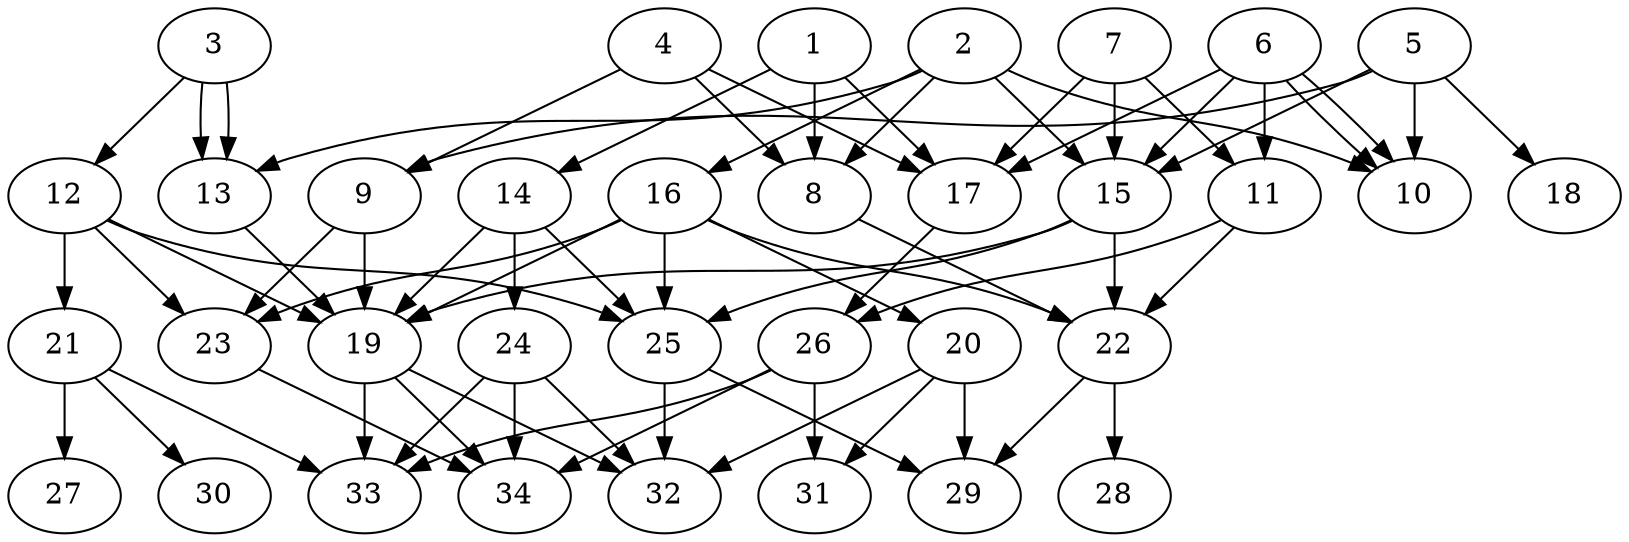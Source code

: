 // DAG (tier=2-normal, mode=compute, n=34, ccr=0.356, fat=0.656, density=0.555, regular=0.584, jump=0.169, mindata=524288, maxdata=8388608)
// DAG automatically generated by daggen at Sun Aug 24 16:33:33 2025
// /home/ermia/Project/Environments/daggen/bin/daggen --dot --ccr 0.356 --fat 0.656 --regular 0.584 --density 0.555 --jump 0.169 --mindata 524288 --maxdata 8388608 -n 34 
digraph G {
  1 [size="8000860822216400", alpha="0.10", expect_size="4000430411108200"]
  1 -> 8 [size ="4228697292800"]
  1 -> 14 [size ="4228697292800"]
  1 -> 17 [size ="4228697292800"]
  2 [size="846805835043142784", alpha="0.06", expect_size="423402917521571392"]
  2 -> 8 [size ="301687973609472"]
  2 -> 10 [size ="301687973609472"]
  2 -> 13 [size ="301687973609472"]
  2 -> 15 [size ="301687973609472"]
  2 -> 16 [size ="301687973609472"]
  3 [size="31304676911251212", alpha="0.00", expect_size="15652338455625606"]
  3 -> 12 [size ="545630506188800"]
  3 -> 13 [size ="545630506188800"]
  3 -> 13 [size ="545630506188800"]
  4 [size="137536594620242800", alpha="0.19", expect_size="68768297310121400"]
  4 -> 8 [size ="90909559488512"]
  4 -> 9 [size ="90909559488512"]
  4 -> 17 [size ="90909559488512"]
  5 [size="361703859751367999488", alpha="0.16", expect_size="180851929875683999744"]
  5 -> 9 [size ="406124088000512"]
  5 -> 10 [size ="406124088000512"]
  5 -> 15 [size ="406124088000512"]
  5 -> 18 [size ="406124088000512"]
  6 [size="2457990257216690", alpha="0.07", expect_size="1228995128608345"]
  6 -> 10 [size ="101239392043008"]
  6 -> 10 [size ="101239392043008"]
  6 -> 11 [size ="101239392043008"]
  6 -> 15 [size ="101239392043008"]
  6 -> 17 [size ="101239392043008"]
  7 [size="11052161444559600", alpha="0.15", expect_size="5526080722279800"]
  7 -> 11 [size ="174429359308800"]
  7 -> 15 [size ="174429359308800"]
  7 -> 17 [size ="174429359308800"]
  8 [size="861072898629431168", alpha="0.15", expect_size="430536449314715584"]
  8 -> 22 [size ="307044024320000"]
  9 [size="7784521774437240", alpha="0.08", expect_size="3892260887218620"]
  9 -> 19 [size ="284435291308032"]
  9 -> 23 [size ="284435291308032"]
  10 [size="3841077837343997", alpha="0.06", expect_size="1920538918671998"]
  11 [size="213864357451268096000", alpha="0.01", expect_size="106932178725634048000"]
  11 -> 22 [size ="286098509004800"]
  11 -> 26 [size ="286098509004800"]
  12 [size="894726481250056", alpha="0.19", expect_size="447363240625028"]
  12 -> 19 [size ="17783312089088"]
  12 -> 21 [size ="17783312089088"]
  12 -> 23 [size ="17783312089088"]
  12 -> 25 [size ="17783312089088"]
  13 [size="8941895593029942", alpha="0.03", expect_size="4470947796514971"]
  13 -> 19 [size ="344349413998592"]
  14 [size="143092999032405824", alpha="0.03", expect_size="71546499516202912"]
  14 -> 19 [size ="227526429376512"]
  14 -> 24 [size ="227526429376512"]
  14 -> 25 [size ="227526429376512"]
  15 [size="2132581821953605632", alpha="0.16", expect_size="1066290910976802816"]
  15 -> 19 [size ="13254411681792"]
  15 -> 22 [size ="13254411681792"]
  15 -> 25 [size ="13254411681792"]
  16 [size="4607442944000000000", alpha="0.17", expect_size="2303721472000000000"]
  16 -> 19 [size ="22151168000000"]
  16 -> 20 [size ="22151168000000"]
  16 -> 22 [size ="22151168000000"]
  16 -> 23 [size ="22151168000000"]
  16 -> 25 [size ="22151168000000"]
  17 [size="436518637465489113088", alpha="0.04", expect_size="218259318732744556544"]
  17 -> 26 [size ="460353922138112"]
  18 [size="159222908151050272768", alpha="0.06", expect_size="79611454075525136384"]
  19 [size="12387203525783674", alpha="0.15", expect_size="6193601762891837"]
  19 -> 32 [size ="228401025646592"]
  19 -> 33 [size ="228401025646592"]
  19 -> 34 [size ="228401025646592"]
  20 [size="6204835219488906", alpha="0.07", expect_size="3102417609744453"]
  20 -> 29 [size ="207623290880000"]
  20 -> 31 [size ="207623290880000"]
  20 -> 32 [size ="207623290880000"]
  21 [size="10172642535985110", alpha="0.06", expect_size="5086321267992555"]
  21 -> 27 [size ="299679069765632"]
  21 -> 30 [size ="299679069765632"]
  21 -> 33 [size ="299679069765632"]
  22 [size="564878516345991296", alpha="0.13", expect_size="282439258172995648"]
  22 -> 28 [size ="201574928351232"]
  22 -> 29 [size ="201574928351232"]
  23 [size="664143152273670", alpha="0.06", expect_size="332071576136835"]
  23 -> 34 [size ="25222497435648"]
  24 [size="4838177857292884", alpha="0.16", expect_size="2419088928646442"]
  24 -> 32 [size ="442874512539648"]
  24 -> 33 [size ="442874512539648"]
  24 -> 34 [size ="442874512539648"]
  25 [size="12586071821847300", alpha="0.10", expect_size="6293035910923650"]
  25 -> 29 [size ="427288587927552"]
  25 -> 32 [size ="427288587927552"]
  26 [size="35948501066693214208", alpha="0.19", expect_size="17974250533346607104"]
  26 -> 31 [size ="87138586591232"]
  26 -> 33 [size ="87138586591232"]
  26 -> 34 [size ="87138586591232"]
  27 [size="1351775121305534", alpha="0.18", expect_size="675887560652767"]
  28 [size="122496896466944000000", alpha="0.06", expect_size="61248448233472000000"]
  29 [size="984534749374220800", alpha="0.09", expect_size="492267374687110400"]
  30 [size="254543093585890246656", alpha="0.18", expect_size="127271546792945123328"]
  31 [size="183731350422364000", alpha="0.05", expect_size="91865675211182000"]
  32 [size="173815850074112000000", alpha="0.10", expect_size="86907925037056000000"]
  33 [size="242641827579773845504", alpha="0.02", expect_size="121320913789886922752"]
  34 [size="9404458036719160", alpha="0.17", expect_size="4702229018359580"]
}
